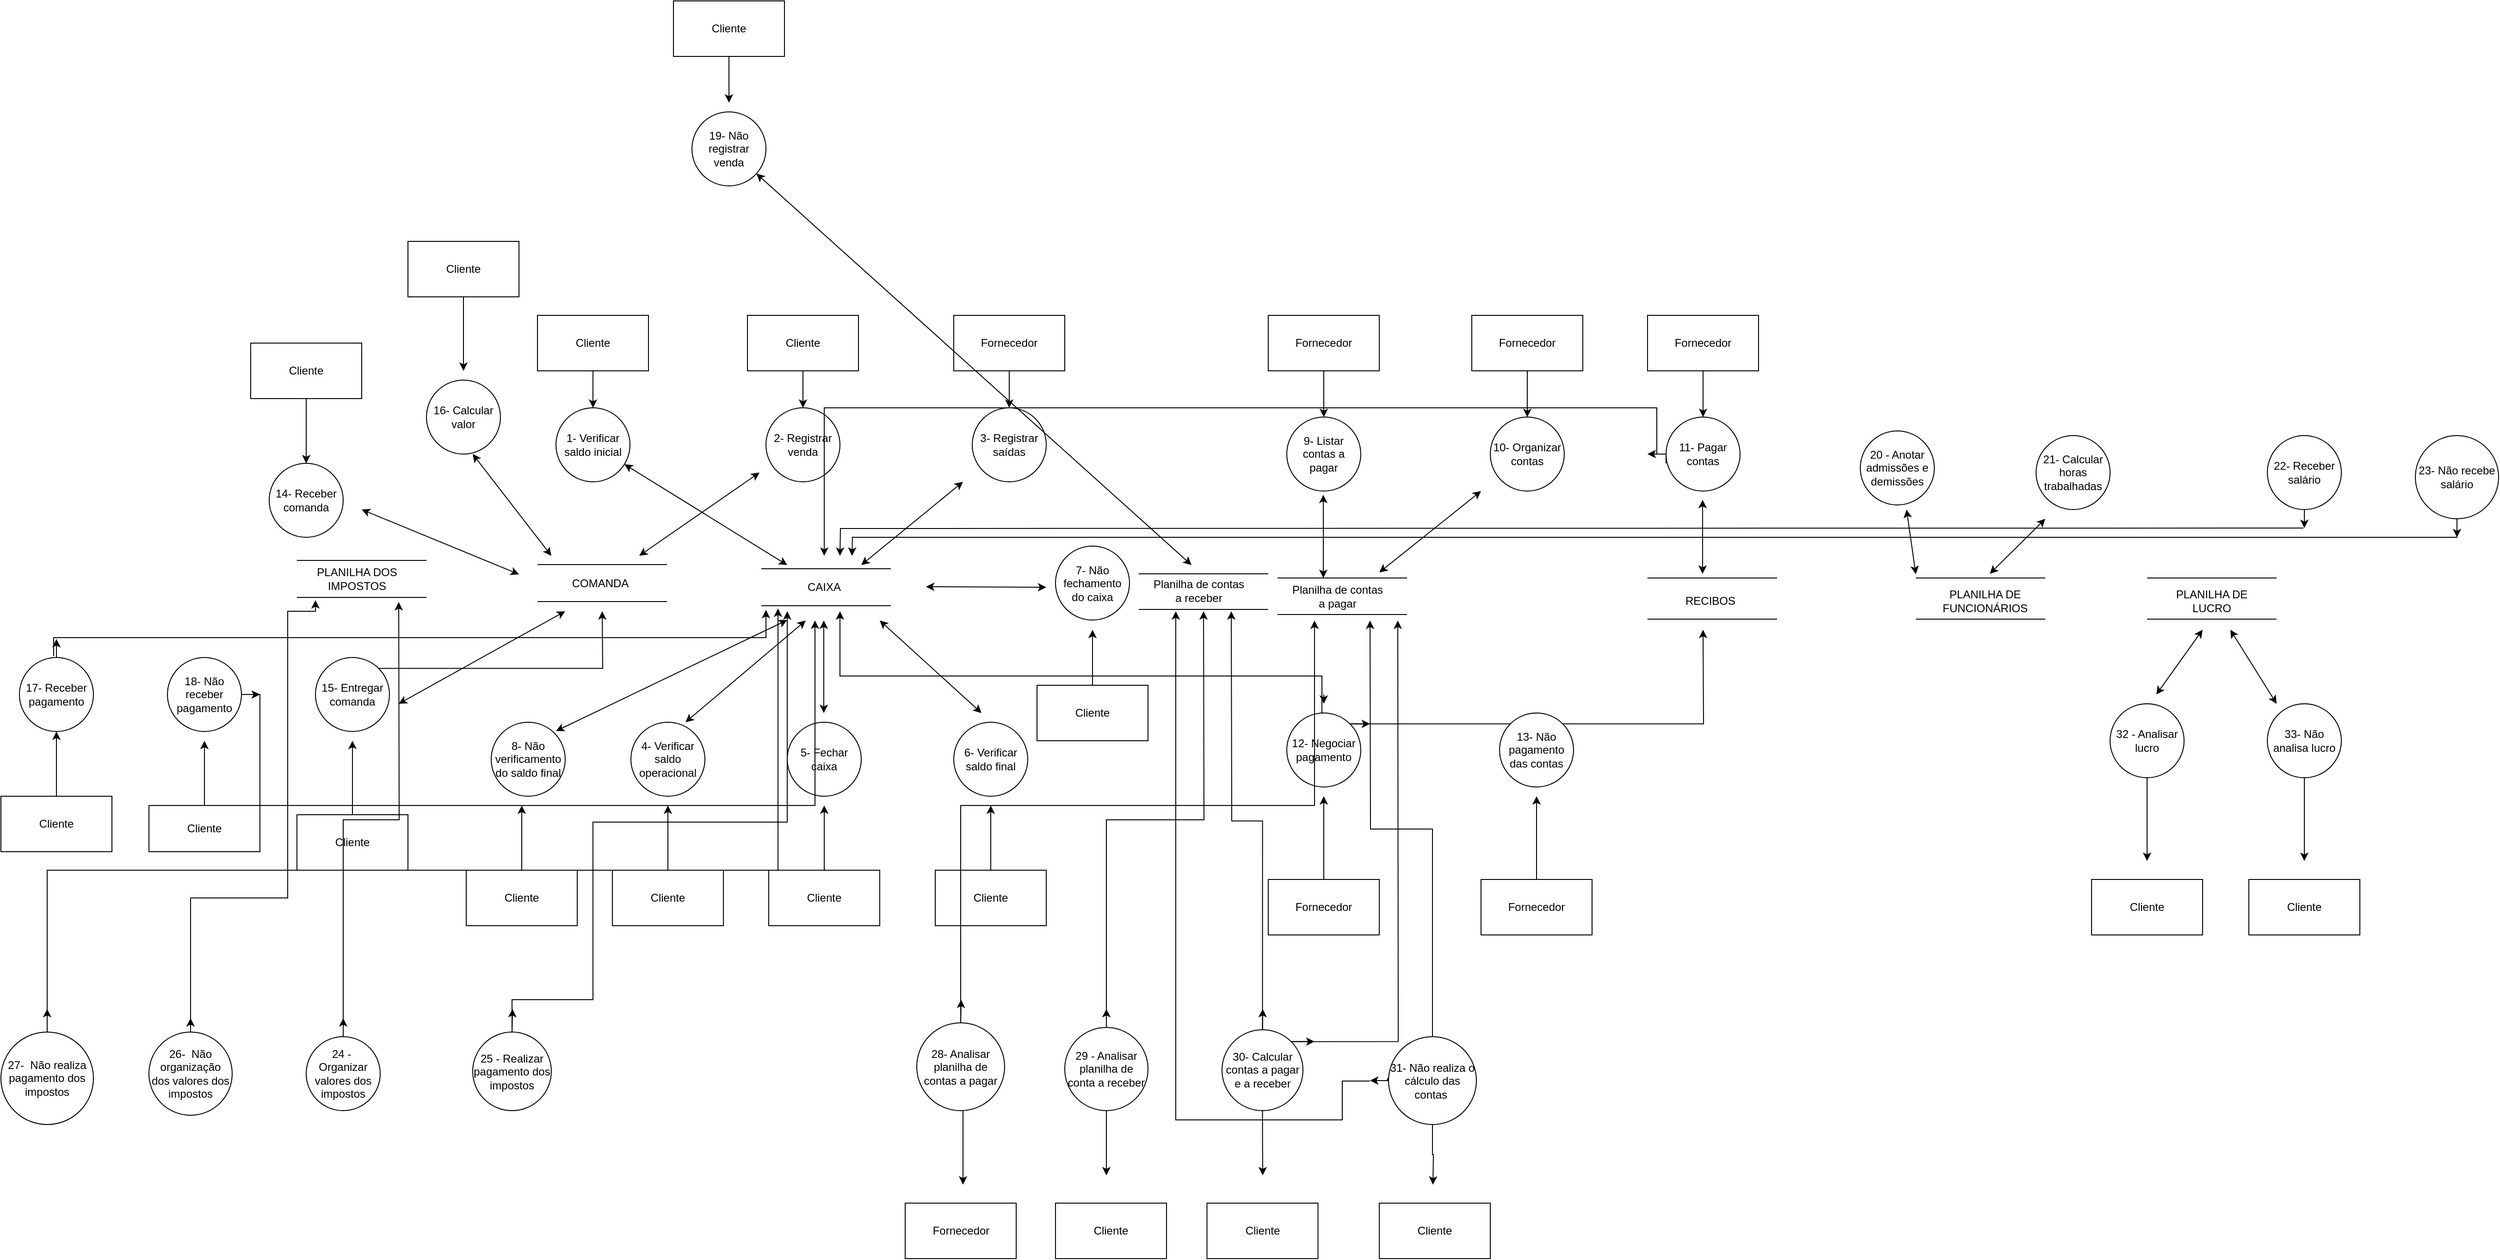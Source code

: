 <mxfile version="12.8.1" type="device"><diagram id="vsCZZDjUXfxGXnzSSwas" name="Page-1"><mxGraphModel dx="2762" dy="1602" grid="1" gridSize="10" guides="1" tooltips="1" connect="1" arrows="1" fold="1" page="1" pageScale="1" pageWidth="827" pageHeight="1169" math="0" shadow="0"><root><mxCell id="0"/><mxCell id="1" parent="0"/><mxCell id="CysnaKkACtQHidT__Jbu-1" value="2- Registrar venda" style="ellipse;whiteSpace=wrap;html=1;aspect=fixed;" parent="1" vertex="1"><mxGeometry x="-493" y="120" width="80" height="80" as="geometry"/></mxCell><mxCell id="CysnaKkACtQHidT__Jbu-2" value="4- Verificar saldo operacional" style="ellipse;whiteSpace=wrap;html=1;aspect=fixed;" parent="1" vertex="1"><mxGeometry x="-639" y="460" width="80" height="80" as="geometry"/></mxCell><mxCell id="CysnaKkACtQHidT__Jbu-3" value="5- Fechar caixa" style="ellipse;whiteSpace=wrap;html=1;aspect=fixed;" parent="1" vertex="1"><mxGeometry x="-470" y="460" width="80" height="80" as="geometry"/></mxCell><mxCell id="CysnaKkACtQHidT__Jbu-4" value="7- Não fechamento do caixa" style="ellipse;whiteSpace=wrap;html=1;aspect=fixed;" parent="1" vertex="1"><mxGeometry x="-180" y="269.5" width="80" height="80" as="geometry"/></mxCell><mxCell id="CysnaKkACtQHidT__Jbu-5" value="6- Verificar saldo final" style="ellipse;whiteSpace=wrap;html=1;aspect=fixed;" parent="1" vertex="1"><mxGeometry x="-290" y="460" width="80" height="80" as="geometry"/></mxCell><mxCell id="CysnaKkACtQHidT__Jbu-6" value="8- Não verificamento do saldo final" style="ellipse;whiteSpace=wrap;html=1;aspect=fixed;" parent="1" vertex="1"><mxGeometry x="-790" y="460" width="80" height="80" as="geometry"/></mxCell><mxCell id="CysnaKkACtQHidT__Jbu-8" value="3- Registrar saídas" style="ellipse;whiteSpace=wrap;html=1;aspect=fixed;" parent="1" vertex="1"><mxGeometry x="-270" y="120" width="80" height="80" as="geometry"/></mxCell><mxCell id="CysnaKkACtQHidT__Jbu-9" value="1- Verificar saldo inicial" style="ellipse;whiteSpace=wrap;html=1;aspect=fixed;" parent="1" vertex="1"><mxGeometry x="-720" y="120" width="80" height="80" as="geometry"/></mxCell><mxCell id="CysnaKkACtQHidT__Jbu-27" style="edgeStyle=orthogonalEdgeStyle;rounded=0;orthogonalLoop=1;jettySize=auto;html=1;exitX=0.5;exitY=0;exitDx=0;exitDy=0;" parent="1" source="CysnaKkACtQHidT__Jbu-11" edge="1"><mxGeometry relative="1" as="geometry"><mxPoint x="-430" y="550" as="targetPoint"/></mxGeometry></mxCell><mxCell id="CysnaKkACtQHidT__Jbu-11" value="Cliente" style="rounded=0;whiteSpace=wrap;html=1;" parent="1" vertex="1"><mxGeometry x="-490" y="620" width="120" height="60" as="geometry"/></mxCell><mxCell id="CysnaKkACtQHidT__Jbu-15" style="edgeStyle=orthogonalEdgeStyle;rounded=0;orthogonalLoop=1;jettySize=auto;html=1;exitX=0.5;exitY=1;exitDx=0;exitDy=0;entryX=0.5;entryY=0;entryDx=0;entryDy=0;" parent="1" source="CysnaKkACtQHidT__Jbu-12" target="CysnaKkACtQHidT__Jbu-9" edge="1"><mxGeometry relative="1" as="geometry"/></mxCell><mxCell id="CysnaKkACtQHidT__Jbu-12" value="Cliente" style="rounded=0;whiteSpace=wrap;html=1;" parent="1" vertex="1"><mxGeometry x="-740" y="20" width="120" height="60" as="geometry"/></mxCell><mxCell id="CysnaKkACtQHidT__Jbu-16" style="edgeStyle=orthogonalEdgeStyle;rounded=0;orthogonalLoop=1;jettySize=auto;html=1;exitX=0.5;exitY=1;exitDx=0;exitDy=0;entryX=0.5;entryY=0;entryDx=0;entryDy=0;" parent="1" source="CysnaKkACtQHidT__Jbu-13" target="CysnaKkACtQHidT__Jbu-1" edge="1"><mxGeometry relative="1" as="geometry"/></mxCell><mxCell id="CysnaKkACtQHidT__Jbu-13" value="Cliente" style="rounded=0;whiteSpace=wrap;html=1;" parent="1" vertex="1"><mxGeometry x="-513" y="20" width="120" height="60" as="geometry"/></mxCell><mxCell id="CysnaKkACtQHidT__Jbu-17" style="edgeStyle=orthogonalEdgeStyle;rounded=0;orthogonalLoop=1;jettySize=auto;html=1;exitX=0.5;exitY=1;exitDx=0;exitDy=0;entryX=0.5;entryY=0;entryDx=0;entryDy=0;" parent="1" source="CysnaKkACtQHidT__Jbu-14" target="CysnaKkACtQHidT__Jbu-8" edge="1"><mxGeometry relative="1" as="geometry"/></mxCell><mxCell id="CysnaKkACtQHidT__Jbu-14" value="Fornecedor" style="rounded=0;whiteSpace=wrap;html=1;" parent="1" vertex="1"><mxGeometry x="-290" y="20" width="120" height="60" as="geometry"/></mxCell><mxCell id="CysnaKkACtQHidT__Jbu-18" value="" style="endArrow=none;html=1;" parent="1" edge="1"><mxGeometry width="50" height="50" relative="1" as="geometry"><mxPoint x="-498" y="294" as="sourcePoint"/><mxPoint x="-358" y="294" as="targetPoint"/></mxGeometry></mxCell><mxCell id="CysnaKkACtQHidT__Jbu-19" value="" style="endArrow=none;html=1;" parent="1" edge="1"><mxGeometry width="50" height="50" relative="1" as="geometry"><mxPoint x="-498" y="334" as="sourcePoint"/><mxPoint x="-358" y="334" as="targetPoint"/></mxGeometry></mxCell><mxCell id="CysnaKkACtQHidT__Jbu-20" value="CAIXA" style="text;html=1;strokeColor=none;fillColor=none;align=center;verticalAlign=middle;whiteSpace=wrap;rounded=0;" parent="1" vertex="1"><mxGeometry x="-455" y="304" width="50" height="20" as="geometry"/></mxCell><mxCell id="CysnaKkACtQHidT__Jbu-21" value="" style="endArrow=none;html=1;" parent="1" edge="1"><mxGeometry width="50" height="50" relative="1" as="geometry"><mxPoint x="-740" y="289.5" as="sourcePoint"/><mxPoint x="-600" y="289.5" as="targetPoint"/></mxGeometry></mxCell><mxCell id="CysnaKkACtQHidT__Jbu-22" value="" style="endArrow=none;html=1;" parent="1" edge="1"><mxGeometry width="50" height="50" relative="1" as="geometry"><mxPoint x="-740" y="329.5" as="sourcePoint"/><mxPoint x="-600" y="329.5" as="targetPoint"/></mxGeometry></mxCell><mxCell id="CysnaKkACtQHidT__Jbu-23" value="COMANDA" style="text;html=1;strokeColor=none;fillColor=none;align=center;verticalAlign=middle;whiteSpace=wrap;rounded=0;" parent="1" vertex="1"><mxGeometry x="-697" y="299.5" width="50" height="20" as="geometry"/></mxCell><mxCell id="CysnaKkACtQHidT__Jbu-26" style="edgeStyle=orthogonalEdgeStyle;rounded=0;orthogonalLoop=1;jettySize=auto;html=1;exitX=0.5;exitY=0;exitDx=0;exitDy=0;" parent="1" source="CysnaKkACtQHidT__Jbu-24" edge="1"><mxGeometry relative="1" as="geometry"><mxPoint x="-599" y="550" as="targetPoint"/></mxGeometry></mxCell><mxCell id="CysnaKkACtQHidT__Jbu-24" value="Cliente" style="rounded=0;whiteSpace=wrap;html=1;" parent="1" vertex="1"><mxGeometry x="-659" y="620" width="120" height="60" as="geometry"/></mxCell><mxCell id="CysnaKkACtQHidT__Jbu-28" style="edgeStyle=orthogonalEdgeStyle;rounded=0;orthogonalLoop=1;jettySize=auto;html=1;exitX=0.5;exitY=0;exitDx=0;exitDy=0;" parent="1" source="CysnaKkACtQHidT__Jbu-25" edge="1"><mxGeometry relative="1" as="geometry"><mxPoint x="-250" y="550" as="targetPoint"/></mxGeometry></mxCell><mxCell id="CysnaKkACtQHidT__Jbu-25" value="Cliente" style="rounded=0;whiteSpace=wrap;html=1;" parent="1" vertex="1"><mxGeometry x="-310" y="620" width="120" height="60" as="geometry"/></mxCell><mxCell id="CysnaKkACtQHidT__Jbu-29" value="" style="endArrow=classic;startArrow=classic;html=1;" parent="1" edge="1"><mxGeometry width="50" height="50" relative="1" as="geometry"><mxPoint x="-580" y="460" as="sourcePoint"/><mxPoint x="-450" y="350" as="targetPoint"/></mxGeometry></mxCell><mxCell id="CysnaKkACtQHidT__Jbu-30" value="" style="endArrow=classic;startArrow=classic;html=1;" parent="1" edge="1"><mxGeometry width="50" height="50" relative="1" as="geometry"><mxPoint x="-370" y="350" as="sourcePoint"/><mxPoint x="-260" y="450" as="targetPoint"/></mxGeometry></mxCell><mxCell id="CysnaKkACtQHidT__Jbu-31" value="" style="endArrow=classic;startArrow=classic;html=1;" parent="1" edge="1"><mxGeometry width="50" height="50" relative="1" as="geometry"><mxPoint x="-430.5" y="450" as="sourcePoint"/><mxPoint x="-430.5" y="350" as="targetPoint"/></mxGeometry></mxCell><mxCell id="CysnaKkACtQHidT__Jbu-32" value="" style="endArrow=classic;startArrow=classic;html=1;" parent="1" edge="1"><mxGeometry width="50" height="50" relative="1" as="geometry"><mxPoint x="-630" y="280" as="sourcePoint"/><mxPoint x="-500" y="190" as="targetPoint"/></mxGeometry></mxCell><mxCell id="CysnaKkACtQHidT__Jbu-33" value="" style="endArrow=classic;startArrow=classic;html=1;" parent="1" edge="1"><mxGeometry width="50" height="50" relative="1" as="geometry"><mxPoint x="-390" y="290" as="sourcePoint"/><mxPoint x="-280" y="200" as="targetPoint"/></mxGeometry></mxCell><mxCell id="CysnaKkACtQHidT__Jbu-34" value="" style="endArrow=classic;startArrow=classic;html=1;" parent="1" target="CysnaKkACtQHidT__Jbu-9" edge="1"><mxGeometry width="50" height="50" relative="1" as="geometry"><mxPoint x="-470" y="290" as="sourcePoint"/><mxPoint x="-630" y="180" as="targetPoint"/></mxGeometry></mxCell><mxCell id="CysnaKkACtQHidT__Jbu-35" style="edgeStyle=orthogonalEdgeStyle;rounded=0;orthogonalLoop=1;jettySize=auto;html=1;exitX=0.5;exitY=0;exitDx=0;exitDy=0;" parent="1" source="CysnaKkACtQHidT__Jbu-36" edge="1"><mxGeometry relative="1" as="geometry"><mxPoint x="-140" y="360" as="targetPoint"/></mxGeometry></mxCell><mxCell id="CysnaKkACtQHidT__Jbu-36" value="Cliente" style="rounded=0;whiteSpace=wrap;html=1;" parent="1" vertex="1"><mxGeometry x="-200" y="420" width="120" height="60" as="geometry"/></mxCell><mxCell id="CysnaKkACtQHidT__Jbu-38" value="" style="endArrow=classic;startArrow=classic;html=1;" parent="1" edge="1"><mxGeometry width="50" height="50" relative="1" as="geometry"><mxPoint x="-190" y="314" as="sourcePoint"/><mxPoint x="-320" y="313.5" as="targetPoint"/></mxGeometry></mxCell><mxCell id="CysnaKkACtQHidT__Jbu-39" style="edgeStyle=orthogonalEdgeStyle;rounded=0;orthogonalLoop=1;jettySize=auto;html=1;exitX=0.5;exitY=0;exitDx=0;exitDy=0;" parent="1" source="CysnaKkACtQHidT__Jbu-40" edge="1"><mxGeometry relative="1" as="geometry"><mxPoint x="-757" y="550" as="targetPoint"/></mxGeometry></mxCell><mxCell id="CysnaKkACtQHidT__Jbu-40" value="Cliente" style="rounded=0;whiteSpace=wrap;html=1;" parent="1" vertex="1"><mxGeometry x="-817" y="620" width="120" height="60" as="geometry"/></mxCell><mxCell id="CysnaKkACtQHidT__Jbu-41" value="" style="endArrow=classic;startArrow=classic;html=1;" parent="1" edge="1"><mxGeometry width="50" height="50" relative="1" as="geometry"><mxPoint x="-720" y="469.5" as="sourcePoint"/><mxPoint x="-470" y="349.5" as="targetPoint"/></mxGeometry></mxCell><mxCell id="CysnaKkACtQHidT__Jbu-42" value="9- Listar contas a pagar" style="ellipse;whiteSpace=wrap;html=1;aspect=fixed;" parent="1" vertex="1"><mxGeometry x="70" y="130" width="80" height="80" as="geometry"/></mxCell><mxCell id="CysnaKkACtQHidT__Jbu-43" value="10- Organizar contas" style="ellipse;whiteSpace=wrap;html=1;aspect=fixed;" parent="1" vertex="1"><mxGeometry x="290" y="130" width="80" height="80" as="geometry"/></mxCell><mxCell id="CysnaKkACtQHidT__Jbu-72" style="edgeStyle=orthogonalEdgeStyle;rounded=0;orthogonalLoop=1;jettySize=auto;html=1;exitX=0;exitY=0.625;exitDx=0;exitDy=0;exitPerimeter=0;" parent="1" source="CysnaKkACtQHidT__Jbu-44" edge="1"><mxGeometry relative="1" as="geometry"><mxPoint x="-430" y="280" as="targetPoint"/><mxPoint x="450" y="170" as="sourcePoint"/><Array as="points"><mxPoint x="480" y="170"/><mxPoint x="470" y="170"/><mxPoint x="470" y="120"/><mxPoint x="-430" y="120"/></Array></mxGeometry></mxCell><mxCell id="CysnaKkACtQHidT__Jbu-73" style="edgeStyle=orthogonalEdgeStyle;rounded=0;orthogonalLoop=1;jettySize=auto;html=1;exitX=0;exitY=0.5;exitDx=0;exitDy=0;" parent="1" source="CysnaKkACtQHidT__Jbu-44" edge="1"><mxGeometry relative="1" as="geometry"><mxPoint x="460" y="170" as="targetPoint"/></mxGeometry></mxCell><mxCell id="CysnaKkACtQHidT__Jbu-44" value="11- Pagar contas" style="ellipse;whiteSpace=wrap;html=1;aspect=fixed;" parent="1" vertex="1"><mxGeometry x="480" y="130" width="80" height="80" as="geometry"/></mxCell><mxCell id="CysnaKkACtQHidT__Jbu-74" style="edgeStyle=orthogonalEdgeStyle;rounded=0;orthogonalLoop=1;jettySize=auto;html=1;" parent="1" edge="1"><mxGeometry relative="1" as="geometry"><mxPoint x="-413" y="340" as="targetPoint"/><mxPoint x="108" y="450" as="sourcePoint"/><Array as="points"><mxPoint x="108" y="410"/><mxPoint x="-413" y="410"/></Array></mxGeometry></mxCell><mxCell id="CysnaKkACtQHidT__Jbu-75" style="edgeStyle=orthogonalEdgeStyle;rounded=0;orthogonalLoop=1;jettySize=auto;html=1;" parent="1" edge="1"><mxGeometry relative="1" as="geometry"><mxPoint x="110" y="440" as="targetPoint"/><mxPoint x="110" y="430" as="sourcePoint"/></mxGeometry></mxCell><mxCell id="CysnaKkACtQHidT__Jbu-77" style="edgeStyle=orthogonalEdgeStyle;rounded=0;orthogonalLoop=1;jettySize=auto;html=1;exitX=1;exitY=0;exitDx=0;exitDy=0;" parent="1" source="CysnaKkACtQHidT__Jbu-45" edge="1"><mxGeometry relative="1" as="geometry"><mxPoint x="520" y="360" as="targetPoint"/></mxGeometry></mxCell><mxCell id="CysnaKkACtQHidT__Jbu-78" style="edgeStyle=orthogonalEdgeStyle;rounded=0;orthogonalLoop=1;jettySize=auto;html=1;exitX=1;exitY=0;exitDx=0;exitDy=0;" parent="1" source="CysnaKkACtQHidT__Jbu-45" edge="1"><mxGeometry relative="1" as="geometry"><mxPoint x="160" y="462" as="targetPoint"/></mxGeometry></mxCell><mxCell id="CysnaKkACtQHidT__Jbu-45" value="12- Negociar pagamento" style="ellipse;whiteSpace=wrap;html=1;aspect=fixed;" parent="1" vertex="1"><mxGeometry x="70" y="450" width="80" height="80" as="geometry"/></mxCell><mxCell id="CysnaKkACtQHidT__Jbu-47" value="13- Não pagamento das contas" style="ellipse;whiteSpace=wrap;html=1;aspect=fixed;" parent="1" vertex="1"><mxGeometry x="300" y="450" width="80" height="80" as="geometry"/></mxCell><mxCell id="CysnaKkACtQHidT__Jbu-55" style="edgeStyle=orthogonalEdgeStyle;rounded=0;orthogonalLoop=1;jettySize=auto;html=1;exitX=0.5;exitY=1;exitDx=0;exitDy=0;entryX=0.5;entryY=0;entryDx=0;entryDy=0;" parent="1" source="CysnaKkACtQHidT__Jbu-50" target="CysnaKkACtQHidT__Jbu-42" edge="1"><mxGeometry relative="1" as="geometry"/></mxCell><mxCell id="CysnaKkACtQHidT__Jbu-50" value="Fornecedor" style="rounded=0;whiteSpace=wrap;html=1;" parent="1" vertex="1"><mxGeometry x="50" y="20" width="120" height="60" as="geometry"/></mxCell><mxCell id="CysnaKkACtQHidT__Jbu-57" style="edgeStyle=orthogonalEdgeStyle;rounded=0;orthogonalLoop=1;jettySize=auto;html=1;exitX=0.5;exitY=1;exitDx=0;exitDy=0;entryX=0.5;entryY=0;entryDx=0;entryDy=0;" parent="1" source="CysnaKkACtQHidT__Jbu-51" target="CysnaKkACtQHidT__Jbu-44" edge="1"><mxGeometry relative="1" as="geometry"/></mxCell><mxCell id="CysnaKkACtQHidT__Jbu-51" value="Fornecedor" style="rounded=0;whiteSpace=wrap;html=1;" parent="1" vertex="1"><mxGeometry x="460" y="20" width="120" height="60" as="geometry"/></mxCell><mxCell id="CysnaKkACtQHidT__Jbu-58" style="edgeStyle=orthogonalEdgeStyle;rounded=0;orthogonalLoop=1;jettySize=auto;html=1;exitX=0.5;exitY=0;exitDx=0;exitDy=0;" parent="1" source="CysnaKkACtQHidT__Jbu-52" edge="1"><mxGeometry relative="1" as="geometry"><mxPoint x="110" y="540" as="targetPoint"/></mxGeometry></mxCell><mxCell id="CysnaKkACtQHidT__Jbu-52" value="Fornecedor" style="rounded=0;whiteSpace=wrap;html=1;" parent="1" vertex="1"><mxGeometry x="50" y="630" width="120" height="60" as="geometry"/></mxCell><mxCell id="CysnaKkACtQHidT__Jbu-59" style="edgeStyle=orthogonalEdgeStyle;rounded=0;orthogonalLoop=1;jettySize=auto;html=1;exitX=0.5;exitY=0;exitDx=0;exitDy=0;" parent="1" source="CysnaKkACtQHidT__Jbu-53" edge="1"><mxGeometry relative="1" as="geometry"><mxPoint x="340" y="540" as="targetPoint"/></mxGeometry></mxCell><mxCell id="CysnaKkACtQHidT__Jbu-53" value="Fornecedor" style="rounded=0;whiteSpace=wrap;html=1;" parent="1" vertex="1"><mxGeometry x="280" y="630" width="120" height="60" as="geometry"/></mxCell><mxCell id="CysnaKkACtQHidT__Jbu-56" style="edgeStyle=orthogonalEdgeStyle;rounded=0;orthogonalLoop=1;jettySize=auto;html=1;exitX=0.5;exitY=1;exitDx=0;exitDy=0;entryX=0.5;entryY=0;entryDx=0;entryDy=0;" parent="1" source="CysnaKkACtQHidT__Jbu-54" target="CysnaKkACtQHidT__Jbu-43" edge="1"><mxGeometry relative="1" as="geometry"/></mxCell><mxCell id="CysnaKkACtQHidT__Jbu-54" value="Fornecedor" style="rounded=0;whiteSpace=wrap;html=1;" parent="1" vertex="1"><mxGeometry x="270" y="20" width="120" height="60" as="geometry"/></mxCell><mxCell id="CysnaKkACtQHidT__Jbu-63" value="" style="endArrow=classic;startArrow=classic;html=1;" parent="1" edge="1"><mxGeometry width="50" height="50" relative="1" as="geometry"><mxPoint x="109.5" y="304" as="sourcePoint"/><mxPoint x="109.5" y="214" as="targetPoint"/></mxGeometry></mxCell><mxCell id="CysnaKkACtQHidT__Jbu-64" value="" style="endArrow=classic;startArrow=classic;html=1;" parent="1" edge="1"><mxGeometry width="50" height="50" relative="1" as="geometry"><mxPoint x="170" y="298" as="sourcePoint"/><mxPoint x="280" y="210" as="targetPoint"/></mxGeometry></mxCell><mxCell id="CysnaKkACtQHidT__Jbu-65" value="" style="endArrow=none;html=1;" parent="1" edge="1"><mxGeometry width="50" height="50" relative="1" as="geometry"><mxPoint x="460" y="304" as="sourcePoint"/><mxPoint x="600" y="304" as="targetPoint"/></mxGeometry></mxCell><mxCell id="CysnaKkACtQHidT__Jbu-66" value="" style="endArrow=none;html=1;" parent="1" edge="1"><mxGeometry width="50" height="50" relative="1" as="geometry"><mxPoint x="460" y="348.5" as="sourcePoint"/><mxPoint x="600" y="348.5" as="targetPoint"/></mxGeometry></mxCell><mxCell id="CysnaKkACtQHidT__Jbu-67" value="RECIBOS" style="text;html=1;strokeColor=none;fillColor=none;align=center;verticalAlign=middle;whiteSpace=wrap;rounded=0;" parent="1" vertex="1"><mxGeometry x="503" y="318.5" width="50" height="20" as="geometry"/></mxCell><mxCell id="CysnaKkACtQHidT__Jbu-68" value="" style="endArrow=none;html=1;" parent="1" edge="1"><mxGeometry width="50" height="50" relative="1" as="geometry"><mxPoint x="60" y="304" as="sourcePoint"/><mxPoint x="200" y="304" as="targetPoint"/></mxGeometry></mxCell><mxCell id="CysnaKkACtQHidT__Jbu-69" value="" style="endArrow=none;html=1;" parent="1" edge="1"><mxGeometry width="50" height="50" relative="1" as="geometry"><mxPoint x="60" y="343.5" as="sourcePoint"/><mxPoint x="200" y="343.5" as="targetPoint"/></mxGeometry></mxCell><mxCell id="CysnaKkACtQHidT__Jbu-70" value="Planilha de contas a pagar" style="text;html=1;strokeColor=none;fillColor=none;align=center;verticalAlign=middle;whiteSpace=wrap;rounded=0;" parent="1" vertex="1"><mxGeometry x="70" y="313.5" width="110" height="20" as="geometry"/></mxCell><mxCell id="CysnaKkACtQHidT__Jbu-71" value="" style="endArrow=classic;startArrow=classic;html=1;" parent="1" edge="1"><mxGeometry width="50" height="50" relative="1" as="geometry"><mxPoint x="519.5" y="299.5" as="sourcePoint"/><mxPoint x="519.5" y="219.5" as="targetPoint"/></mxGeometry></mxCell><mxCell id="CysnaKkACtQHidT__Jbu-79" value="14- Receber comanda" style="ellipse;whiteSpace=wrap;html=1;aspect=fixed;" parent="1" vertex="1"><mxGeometry x="-1030" y="180" width="80" height="80" as="geometry"/></mxCell><mxCell id="CysnaKkACtQHidT__Jbu-81" style="edgeStyle=orthogonalEdgeStyle;rounded=0;orthogonalLoop=1;jettySize=auto;html=1;exitX=0.5;exitY=1;exitDx=0;exitDy=0;" parent="1" source="CysnaKkACtQHidT__Jbu-80" edge="1"><mxGeometry relative="1" as="geometry"><mxPoint x="-990" y="180" as="targetPoint"/></mxGeometry></mxCell><mxCell id="CysnaKkACtQHidT__Jbu-80" value="Cliente" style="rounded=0;whiteSpace=wrap;html=1;" parent="1" vertex="1"><mxGeometry x="-1050" y="50" width="120" height="60" as="geometry"/></mxCell><mxCell id="CysnaKkACtQHidT__Jbu-82" value="16- Calcular valor" style="ellipse;whiteSpace=wrap;html=1;aspect=fixed;" parent="1" vertex="1"><mxGeometry x="-860" y="90" width="80" height="80" as="geometry"/></mxCell><mxCell id="CysnaKkACtQHidT__Jbu-107" style="edgeStyle=orthogonalEdgeStyle;rounded=0;orthogonalLoop=1;jettySize=auto;html=1;" parent="1" edge="1"><mxGeometry relative="1" as="geometry"><mxPoint x="-493" y="338.5" as="targetPoint"/><mxPoint x="-1263" y="388.5" as="sourcePoint"/><Array as="points"><mxPoint x="-1263" y="368.5"/><mxPoint x="-493" y="368.5"/></Array></mxGeometry></mxCell><mxCell id="CysnaKkACtQHidT__Jbu-109" style="edgeStyle=orthogonalEdgeStyle;rounded=0;orthogonalLoop=1;jettySize=auto;html=1;exitX=0.5;exitY=0;exitDx=0;exitDy=0;" parent="1" source="CysnaKkACtQHidT__Jbu-83" edge="1"><mxGeometry relative="1" as="geometry"><mxPoint x="-1260" y="370" as="targetPoint"/></mxGeometry></mxCell><mxCell id="CysnaKkACtQHidT__Jbu-83" value="17- Receber pagamento" style="ellipse;whiteSpace=wrap;html=1;aspect=fixed;" parent="1" vertex="1"><mxGeometry x="-1300" y="390" width="80" height="80" as="geometry"/></mxCell><mxCell id="CysnaKkACtQHidT__Jbu-105" style="edgeStyle=orthogonalEdgeStyle;rounded=0;orthogonalLoop=1;jettySize=auto;html=1;exitX=1;exitY=0;exitDx=0;exitDy=0;" parent="1" source="CysnaKkACtQHidT__Jbu-84" edge="1"><mxGeometry relative="1" as="geometry"><mxPoint x="-670" y="340" as="targetPoint"/></mxGeometry></mxCell><mxCell id="CysnaKkACtQHidT__Jbu-84" value="15- Entregar comanda" style="ellipse;whiteSpace=wrap;html=1;aspect=fixed;" parent="1" vertex="1"><mxGeometry x="-980" y="390" width="80" height="80" as="geometry"/></mxCell><mxCell id="CysnaKkACtQHidT__Jbu-106" style="edgeStyle=orthogonalEdgeStyle;rounded=0;orthogonalLoop=1;jettySize=auto;html=1;exitX=1;exitY=0.5;exitDx=0;exitDy=0;" parent="1" source="CysnaKkACtQHidT__Jbu-87" edge="1"><mxGeometry relative="1" as="geometry"><mxPoint x="-440" y="350" as="targetPoint"/><Array as="points"><mxPoint x="-1040" y="430"/><mxPoint x="-1040" y="550"/><mxPoint x="-440" y="550"/></Array></mxGeometry></mxCell><mxCell id="9Xt4PWP1nsYE0Gz9chHA-100" style="edgeStyle=orthogonalEdgeStyle;rounded=0;orthogonalLoop=1;jettySize=auto;html=1;exitX=1;exitY=0.5;exitDx=0;exitDy=0;" parent="1" source="CysnaKkACtQHidT__Jbu-87" edge="1"><mxGeometry relative="1" as="geometry"><mxPoint x="-1040" y="430" as="targetPoint"/></mxGeometry></mxCell><mxCell id="CysnaKkACtQHidT__Jbu-87" value="18- Não receber pagamento" style="ellipse;whiteSpace=wrap;html=1;aspect=fixed;" parent="1" vertex="1"><mxGeometry x="-1140" y="390" width="80" height="80" as="geometry"/></mxCell><mxCell id="CysnaKkACtQHidT__Jbu-88" value="19- Não registrar venda" style="ellipse;whiteSpace=wrap;html=1;aspect=fixed;" parent="1" vertex="1"><mxGeometry x="-573" y="-200" width="80" height="80" as="geometry"/></mxCell><mxCell id="CysnaKkACtQHidT__Jbu-89" value="" style="endArrow=classic;startArrow=classic;html=1;" parent="1" edge="1"><mxGeometry width="50" height="50" relative="1" as="geometry"><mxPoint x="-930" y="230" as="sourcePoint"/><mxPoint x="-760" y="300" as="targetPoint"/></mxGeometry></mxCell><mxCell id="CysnaKkACtQHidT__Jbu-90" value="" style="endArrow=classic;startArrow=classic;html=1;" parent="1" edge="1"><mxGeometry width="50" height="50" relative="1" as="geometry"><mxPoint x="-725" y="280" as="sourcePoint"/><mxPoint x="-810" y="170" as="targetPoint"/><Array as="points"/></mxGeometry></mxCell><mxCell id="CysnaKkACtQHidT__Jbu-93" style="edgeStyle=orthogonalEdgeStyle;rounded=0;orthogonalLoop=1;jettySize=auto;html=1;exitX=0.5;exitY=1;exitDx=0;exitDy=0;" parent="1" source="CysnaKkACtQHidT__Jbu-92" edge="1"><mxGeometry relative="1" as="geometry"><mxPoint x="-820" y="80" as="targetPoint"/></mxGeometry></mxCell><mxCell id="CysnaKkACtQHidT__Jbu-92" value="Cliente" style="rounded=0;whiteSpace=wrap;html=1;" parent="1" vertex="1"><mxGeometry x="-880" y="-60" width="120" height="60" as="geometry"/></mxCell><mxCell id="CysnaKkACtQHidT__Jbu-95" style="edgeStyle=orthogonalEdgeStyle;rounded=0;orthogonalLoop=1;jettySize=auto;html=1;exitX=0.5;exitY=1;exitDx=0;exitDy=0;" parent="1" source="CysnaKkACtQHidT__Jbu-94" edge="1"><mxGeometry relative="1" as="geometry"><mxPoint x="-533" y="-210" as="targetPoint"/></mxGeometry></mxCell><mxCell id="CysnaKkACtQHidT__Jbu-94" value="Cliente" style="rounded=0;whiteSpace=wrap;html=1;" parent="1" vertex="1"><mxGeometry x="-593" y="-320" width="120" height="60" as="geometry"/></mxCell><mxCell id="CysnaKkACtQHidT__Jbu-96" value="" style="endArrow=classic;startArrow=classic;html=1;" parent="1" target="CysnaKkACtQHidT__Jbu-88" edge="1"><mxGeometry width="50" height="50" relative="1" as="geometry"><mxPoint x="-33" y="290" as="sourcePoint"/><mxPoint x="-573" y="-125" as="targetPoint"/></mxGeometry></mxCell><mxCell id="CysnaKkACtQHidT__Jbu-98" style="edgeStyle=orthogonalEdgeStyle;rounded=0;orthogonalLoop=1;jettySize=auto;html=1;exitX=0.5;exitY=0;exitDx=0;exitDy=0;" parent="1" source="CysnaKkACtQHidT__Jbu-97" edge="1"><mxGeometry relative="1" as="geometry"><mxPoint x="-940" y="480" as="targetPoint"/></mxGeometry></mxCell><mxCell id="CysnaKkACtQHidT__Jbu-97" value="Cliente" style="rounded=0;whiteSpace=wrap;html=1;" parent="1" vertex="1"><mxGeometry x="-1000" y="560" width="120" height="60" as="geometry"/></mxCell><mxCell id="CysnaKkACtQHidT__Jbu-99" value="" style="endArrow=classic;startArrow=classic;html=1;" parent="1" edge="1"><mxGeometry width="50" height="50" relative="1" as="geometry"><mxPoint x="-890" y="440" as="sourcePoint"/><mxPoint x="-710" y="340" as="targetPoint"/></mxGeometry></mxCell><mxCell id="CysnaKkACtQHidT__Jbu-101" style="edgeStyle=orthogonalEdgeStyle;rounded=0;orthogonalLoop=1;jettySize=auto;html=1;exitX=0.5;exitY=0;exitDx=0;exitDy=0;" parent="1" source="CysnaKkACtQHidT__Jbu-100" edge="1"><mxGeometry relative="1" as="geometry"><mxPoint x="-1100" y="480" as="targetPoint"/></mxGeometry></mxCell><mxCell id="CysnaKkACtQHidT__Jbu-100" value="Cliente" style="rounded=0;whiteSpace=wrap;html=1;" parent="1" vertex="1"><mxGeometry x="-1160" y="550" width="120" height="50" as="geometry"/></mxCell><mxCell id="CysnaKkACtQHidT__Jbu-103" value="" style="edgeStyle=orthogonalEdgeStyle;rounded=0;orthogonalLoop=1;jettySize=auto;html=1;" parent="1" source="CysnaKkACtQHidT__Jbu-102" target="CysnaKkACtQHidT__Jbu-83" edge="1"><mxGeometry relative="1" as="geometry"/></mxCell><mxCell id="CysnaKkACtQHidT__Jbu-102" value="Cliente" style="rounded=0;whiteSpace=wrap;html=1;" parent="1" vertex="1"><mxGeometry x="-1320" y="540" width="120" height="60" as="geometry"/></mxCell><mxCell id="9Xt4PWP1nsYE0Gz9chHA-1" value="20 - Anotar admissões e demissões" style="ellipse;whiteSpace=wrap;html=1;aspect=fixed;" parent="1" vertex="1"><mxGeometry x="690" y="145" width="80" height="80" as="geometry"/></mxCell><mxCell id="9Xt4PWP1nsYE0Gz9chHA-2" value="21- Calcular horas trabalhadas" style="ellipse;whiteSpace=wrap;html=1;aspect=fixed;" parent="1" vertex="1"><mxGeometry x="880" y="150" width="80" height="80" as="geometry"/></mxCell><mxCell id="9Xt4PWP1nsYE0Gz9chHA-21" style="edgeStyle=orthogonalEdgeStyle;rounded=0;orthogonalLoop=1;jettySize=auto;html=1;exitX=0.5;exitY=1;exitDx=0;exitDy=0;" parent="1" source="9Xt4PWP1nsYE0Gz9chHA-3" edge="1"><mxGeometry relative="1" as="geometry"><mxPoint x="-400" y="280" as="targetPoint"/></mxGeometry></mxCell><mxCell id="9Xt4PWP1nsYE0Gz9chHA-99" style="edgeStyle=orthogonalEdgeStyle;rounded=0;orthogonalLoop=1;jettySize=auto;html=1;exitX=0.5;exitY=1;exitDx=0;exitDy=0;" parent="1" source="9Xt4PWP1nsYE0Gz9chHA-3" edge="1"><mxGeometry relative="1" as="geometry"><mxPoint x="1335" y="260" as="targetPoint"/></mxGeometry></mxCell><mxCell id="9Xt4PWP1nsYE0Gz9chHA-3" value="23- Não recebe salário" style="ellipse;whiteSpace=wrap;html=1;aspect=fixed;" parent="1" vertex="1"><mxGeometry x="1290" y="150" width="90" height="90" as="geometry"/></mxCell><mxCell id="9Xt4PWP1nsYE0Gz9chHA-17" style="edgeStyle=orthogonalEdgeStyle;rounded=0;orthogonalLoop=1;jettySize=auto;html=1;" parent="1" edge="1"><mxGeometry relative="1" as="geometry"><mxPoint x="-413" y="280" as="targetPoint"/><mxPoint x="1169" y="250" as="sourcePoint"/></mxGeometry></mxCell><mxCell id="9Xt4PWP1nsYE0Gz9chHA-18" style="edgeStyle=orthogonalEdgeStyle;rounded=0;orthogonalLoop=1;jettySize=auto;html=1;exitX=0.5;exitY=1;exitDx=0;exitDy=0;" parent="1" source="9Xt4PWP1nsYE0Gz9chHA-4" edge="1"><mxGeometry relative="1" as="geometry"><mxPoint x="1170" y="250" as="targetPoint"/></mxGeometry></mxCell><mxCell id="9Xt4PWP1nsYE0Gz9chHA-4" value="22- Receber salário" style="ellipse;whiteSpace=wrap;html=1;aspect=fixed;" parent="1" vertex="1"><mxGeometry x="1130" y="150" width="80" height="80" as="geometry"/></mxCell><mxCell id="9Xt4PWP1nsYE0Gz9chHA-12" value="" style="endArrow=none;html=1;" parent="1" edge="1"><mxGeometry width="50" height="50" relative="1" as="geometry"><mxPoint x="750" y="304" as="sourcePoint"/><mxPoint x="890" y="304" as="targetPoint"/></mxGeometry></mxCell><mxCell id="9Xt4PWP1nsYE0Gz9chHA-13" value="" style="endArrow=none;html=1;" parent="1" edge="1"><mxGeometry width="50" height="50" relative="1" as="geometry"><mxPoint x="750" y="348.5" as="sourcePoint"/><mxPoint x="890" y="348.5" as="targetPoint"/></mxGeometry></mxCell><mxCell id="9Xt4PWP1nsYE0Gz9chHA-14" value="PLANILHA DE FUNCIONÁRIOS" style="text;html=1;strokeColor=none;fillColor=none;align=center;verticalAlign=middle;whiteSpace=wrap;rounded=0;" parent="1" vertex="1"><mxGeometry x="780" y="318.5" width="90" height="20" as="geometry"/></mxCell><mxCell id="9Xt4PWP1nsYE0Gz9chHA-15" value="" style="endArrow=classic;startArrow=classic;html=1;" parent="1" edge="1"><mxGeometry width="50" height="50" relative="1" as="geometry"><mxPoint x="750" y="300" as="sourcePoint"/><mxPoint x="740" y="230" as="targetPoint"/></mxGeometry></mxCell><mxCell id="9Xt4PWP1nsYE0Gz9chHA-16" value="" style="endArrow=classic;startArrow=classic;html=1;" parent="1" edge="1"><mxGeometry width="50" height="50" relative="1" as="geometry"><mxPoint x="830" y="299.5" as="sourcePoint"/><mxPoint x="890" y="240" as="targetPoint"/></mxGeometry></mxCell><mxCell id="9Xt4PWP1nsYE0Gz9chHA-42" style="edgeStyle=orthogonalEdgeStyle;rounded=0;orthogonalLoop=1;jettySize=auto;html=1;exitX=0.5;exitY=0;exitDx=0;exitDy=0;" parent="1" source="9Xt4PWP1nsYE0Gz9chHA-22" edge="1"><mxGeometry relative="1" as="geometry"><mxPoint x="-470" y="340" as="targetPoint"/><Array as="points"><mxPoint x="-767" y="760"/><mxPoint x="-680" y="760"/><mxPoint x="-680" y="568"/><mxPoint x="-470" y="568"/></Array></mxGeometry></mxCell><mxCell id="9Xt4PWP1nsYE0Gz9chHA-43" style="edgeStyle=orthogonalEdgeStyle;rounded=0;orthogonalLoop=1;jettySize=auto;html=1;exitX=0.5;exitY=0;exitDx=0;exitDy=0;" parent="1" source="9Xt4PWP1nsYE0Gz9chHA-22" edge="1"><mxGeometry relative="1" as="geometry"><mxPoint x="-767" y="770" as="targetPoint"/></mxGeometry></mxCell><mxCell id="9Xt4PWP1nsYE0Gz9chHA-22" value="25 - Realizar pagamento dos impostos" style="ellipse;whiteSpace=wrap;html=1;aspect=fixed;" parent="1" vertex="1"><mxGeometry x="-810" y="795" width="85" height="85" as="geometry"/></mxCell><mxCell id="9Xt4PWP1nsYE0Gz9chHA-44" style="edgeStyle=orthogonalEdgeStyle;rounded=0;orthogonalLoop=1;jettySize=auto;html=1;exitX=0.5;exitY=0;exitDx=0;exitDy=0;" parent="1" source="9Xt4PWP1nsYE0Gz9chHA-23" edge="1"><mxGeometry relative="1" as="geometry"><mxPoint x="-480" y="337" as="targetPoint"/><Array as="points"><mxPoint x="-1270" y="620"/><mxPoint x="-480" y="620"/></Array></mxGeometry></mxCell><mxCell id="9Xt4PWP1nsYE0Gz9chHA-45" style="edgeStyle=orthogonalEdgeStyle;rounded=0;orthogonalLoop=1;jettySize=auto;html=1;exitX=0.5;exitY=0;exitDx=0;exitDy=0;" parent="1" source="9Xt4PWP1nsYE0Gz9chHA-23" edge="1"><mxGeometry relative="1" as="geometry"><mxPoint x="-1270" y="770" as="targetPoint"/></mxGeometry></mxCell><mxCell id="9Xt4PWP1nsYE0Gz9chHA-23" value="27-&amp;nbsp; Não realiza pagamento dos impostos" style="ellipse;whiteSpace=wrap;html=1;aspect=fixed;" parent="1" vertex="1"><mxGeometry x="-1320" y="795" width="100" height="100" as="geometry"/></mxCell><mxCell id="9Xt4PWP1nsYE0Gz9chHA-48" style="edgeStyle=orthogonalEdgeStyle;rounded=0;orthogonalLoop=1;jettySize=auto;html=1;exitX=0.5;exitY=0;exitDx=0;exitDy=0;" parent="1" source="9Xt4PWP1nsYE0Gz9chHA-24" edge="1"><mxGeometry relative="1" as="geometry"><mxPoint x="-890" y="330" as="targetPoint"/></mxGeometry></mxCell><mxCell id="9Xt4PWP1nsYE0Gz9chHA-49" style="edgeStyle=orthogonalEdgeStyle;rounded=0;orthogonalLoop=1;jettySize=auto;html=1;exitX=0.5;exitY=0;exitDx=0;exitDy=0;" parent="1" source="9Xt4PWP1nsYE0Gz9chHA-24" edge="1"><mxGeometry relative="1" as="geometry"><mxPoint x="-950" y="780" as="targetPoint"/></mxGeometry></mxCell><mxCell id="9Xt4PWP1nsYE0Gz9chHA-24" value="24 -&amp;nbsp; Organizar valores dos impostos" style="ellipse;whiteSpace=wrap;html=1;aspect=fixed;" parent="1" vertex="1"><mxGeometry x="-990" y="800" width="80" height="80" as="geometry"/></mxCell><mxCell id="9Xt4PWP1nsYE0Gz9chHA-46" style="edgeStyle=orthogonalEdgeStyle;rounded=0;orthogonalLoop=1;jettySize=auto;html=1;exitX=0.5;exitY=0;exitDx=0;exitDy=0;" parent="1" source="9Xt4PWP1nsYE0Gz9chHA-25" edge="1"><mxGeometry relative="1" as="geometry"><mxPoint x="-980" y="328" as="targetPoint"/><Array as="points"><mxPoint x="-1115" y="650"/><mxPoint x="-1010" y="650"/><mxPoint x="-1010" y="340"/><mxPoint x="-980" y="340"/></Array></mxGeometry></mxCell><mxCell id="9Xt4PWP1nsYE0Gz9chHA-47" style="edgeStyle=orthogonalEdgeStyle;rounded=0;orthogonalLoop=1;jettySize=auto;html=1;exitX=0.5;exitY=0;exitDx=0;exitDy=0;" parent="1" source="9Xt4PWP1nsYE0Gz9chHA-25" edge="1"><mxGeometry relative="1" as="geometry"><mxPoint x="-1115" y="780" as="targetPoint"/></mxGeometry></mxCell><mxCell id="9Xt4PWP1nsYE0Gz9chHA-25" value="26-&amp;nbsp; Não organização dos valores dos impostos" style="ellipse;whiteSpace=wrap;html=1;aspect=fixed;" parent="1" vertex="1"><mxGeometry x="-1160" y="795" width="90" height="90" as="geometry"/></mxCell><mxCell id="9Xt4PWP1nsYE0Gz9chHA-27" value="" style="endArrow=none;html=1;" parent="1" edge="1"><mxGeometry width="50" height="50" relative="1" as="geometry"><mxPoint x="-1000" y="285" as="sourcePoint"/><mxPoint x="-860" y="285" as="targetPoint"/></mxGeometry></mxCell><mxCell id="9Xt4PWP1nsYE0Gz9chHA-28" value="" style="endArrow=none;html=1;" parent="1" edge="1"><mxGeometry width="50" height="50" relative="1" as="geometry"><mxPoint x="-1000" y="325" as="sourcePoint"/><mxPoint x="-860" y="325" as="targetPoint"/></mxGeometry></mxCell><mxCell id="9Xt4PWP1nsYE0Gz9chHA-29" value="PLANILHA DOS IMPOSTOS" style="text;html=1;strokeColor=none;fillColor=none;align=center;verticalAlign=middle;whiteSpace=wrap;rounded=0;" parent="1" vertex="1"><mxGeometry x="-1000" y="295" width="130" height="20" as="geometry"/></mxCell><mxCell id="9Xt4PWP1nsYE0Gz9chHA-50" value="" style="endArrow=none;html=1;" parent="1" edge="1"><mxGeometry width="50" height="50" relative="1" as="geometry"><mxPoint x="-90" y="338" as="sourcePoint"/><mxPoint x="50" y="338" as="targetPoint"/></mxGeometry></mxCell><mxCell id="9Xt4PWP1nsYE0Gz9chHA-51" value="Planilha de contas a receber" style="text;html=1;strokeColor=none;fillColor=none;align=center;verticalAlign=middle;whiteSpace=wrap;rounded=0;" parent="1" vertex="1"><mxGeometry x="-80" y="308" width="110" height="20" as="geometry"/></mxCell><mxCell id="9Xt4PWP1nsYE0Gz9chHA-52" value="" style="endArrow=none;html=1;" parent="1" edge="1"><mxGeometry width="50" height="50" relative="1" as="geometry"><mxPoint x="-90" y="299.5" as="sourcePoint"/><mxPoint x="50" y="299.5" as="targetPoint"/></mxGeometry></mxCell><mxCell id="9Xt4PWP1nsYE0Gz9chHA-65" style="edgeStyle=orthogonalEdgeStyle;rounded=0;orthogonalLoop=1;jettySize=auto;html=1;exitX=0.5;exitY=1;exitDx=0;exitDy=0;" parent="1" source="9Xt4PWP1nsYE0Gz9chHA-53" edge="1"><mxGeometry relative="1" as="geometry"><mxPoint x="-125" y="950" as="targetPoint"/></mxGeometry></mxCell><mxCell id="9Xt4PWP1nsYE0Gz9chHA-73" style="edgeStyle=orthogonalEdgeStyle;rounded=0;orthogonalLoop=1;jettySize=auto;html=1;exitX=0.5;exitY=0;exitDx=0;exitDy=0;" parent="1" source="9Xt4PWP1nsYE0Gz9chHA-53" edge="1"><mxGeometry relative="1" as="geometry"><mxPoint x="-20" y="340" as="targetPoint"/></mxGeometry></mxCell><mxCell id="9Xt4PWP1nsYE0Gz9chHA-76" style="edgeStyle=orthogonalEdgeStyle;rounded=0;orthogonalLoop=1;jettySize=auto;html=1;exitX=0.5;exitY=0;exitDx=0;exitDy=0;" parent="1" source="9Xt4PWP1nsYE0Gz9chHA-53" edge="1"><mxGeometry relative="1" as="geometry"><mxPoint x="-125" y="770" as="targetPoint"/></mxGeometry></mxCell><mxCell id="9Xt4PWP1nsYE0Gz9chHA-53" value="29 - Analisar planilha de conta a receber" style="ellipse;whiteSpace=wrap;html=1;aspect=fixed;" parent="1" vertex="1"><mxGeometry x="-170" y="790" width="90" height="90" as="geometry"/></mxCell><mxCell id="9Xt4PWP1nsYE0Gz9chHA-66" style="edgeStyle=orthogonalEdgeStyle;rounded=0;orthogonalLoop=1;jettySize=auto;html=1;exitX=0.5;exitY=1;exitDx=0;exitDy=0;" parent="1" source="9Xt4PWP1nsYE0Gz9chHA-54" edge="1"><mxGeometry relative="1" as="geometry"><mxPoint x="44" y="950" as="targetPoint"/></mxGeometry></mxCell><mxCell id="9Xt4PWP1nsYE0Gz9chHA-79" style="edgeStyle=orthogonalEdgeStyle;rounded=0;orthogonalLoop=1;jettySize=auto;html=1;exitX=0.5;exitY=0;exitDx=0;exitDy=0;" parent="1" source="9Xt4PWP1nsYE0Gz9chHA-54" edge="1"><mxGeometry relative="1" as="geometry"><mxPoint x="10" y="340" as="targetPoint"/></mxGeometry></mxCell><mxCell id="9Xt4PWP1nsYE0Gz9chHA-80" style="edgeStyle=orthogonalEdgeStyle;rounded=0;orthogonalLoop=1;jettySize=auto;html=1;exitX=1;exitY=0;exitDx=0;exitDy=0;" parent="1" source="9Xt4PWP1nsYE0Gz9chHA-54" edge="1"><mxGeometry relative="1" as="geometry"><mxPoint x="190" y="350" as="targetPoint"/></mxGeometry></mxCell><mxCell id="9Xt4PWP1nsYE0Gz9chHA-83" style="edgeStyle=orthogonalEdgeStyle;rounded=0;orthogonalLoop=1;jettySize=auto;html=1;exitX=0.5;exitY=0;exitDx=0;exitDy=0;" parent="1" source="9Xt4PWP1nsYE0Gz9chHA-54" edge="1"><mxGeometry relative="1" as="geometry"><mxPoint x="44" y="770" as="targetPoint"/></mxGeometry></mxCell><mxCell id="9Xt4PWP1nsYE0Gz9chHA-85" style="edgeStyle=orthogonalEdgeStyle;rounded=0;orthogonalLoop=1;jettySize=auto;html=1;exitX=1;exitY=0;exitDx=0;exitDy=0;" parent="1" source="9Xt4PWP1nsYE0Gz9chHA-54" edge="1"><mxGeometry relative="1" as="geometry"><mxPoint x="100" y="805" as="targetPoint"/></mxGeometry></mxCell><mxCell id="9Xt4PWP1nsYE0Gz9chHA-54" value="30- Calcular contas a pagar e a receber" style="ellipse;whiteSpace=wrap;html=1;aspect=fixed;" parent="1" vertex="1"><mxGeometry y="792.5" width="87.5" height="87.5" as="geometry"/></mxCell><mxCell id="9Xt4PWP1nsYE0Gz9chHA-64" style="edgeStyle=orthogonalEdgeStyle;rounded=0;orthogonalLoop=1;jettySize=auto;html=1;" parent="1" source="9Xt4PWP1nsYE0Gz9chHA-55" edge="1"><mxGeometry relative="1" as="geometry"><mxPoint x="-280" y="960" as="targetPoint"/><Array as="points"><mxPoint x="-280" y="930"/><mxPoint x="-280" y="930"/></Array></mxGeometry></mxCell><mxCell id="9Xt4PWP1nsYE0Gz9chHA-77" style="edgeStyle=orthogonalEdgeStyle;rounded=0;orthogonalLoop=1;jettySize=auto;html=1;exitX=0.5;exitY=0;exitDx=0;exitDy=0;" parent="1" source="9Xt4PWP1nsYE0Gz9chHA-55" edge="1"><mxGeometry relative="1" as="geometry"><mxPoint x="100" y="350" as="targetPoint"/><Array as="points"><mxPoint x="-282" y="550"/><mxPoint x="100" y="550"/></Array></mxGeometry></mxCell><mxCell id="9Xt4PWP1nsYE0Gz9chHA-78" style="edgeStyle=orthogonalEdgeStyle;rounded=0;orthogonalLoop=1;jettySize=auto;html=1;exitX=0.5;exitY=0;exitDx=0;exitDy=0;" parent="1" source="9Xt4PWP1nsYE0Gz9chHA-55" edge="1"><mxGeometry relative="1" as="geometry"><mxPoint x="-282" y="760" as="targetPoint"/></mxGeometry></mxCell><mxCell id="9Xt4PWP1nsYE0Gz9chHA-55" value="28- Analisar planilha de contas a pagar" style="ellipse;whiteSpace=wrap;html=1;aspect=fixed;" parent="1" vertex="1"><mxGeometry x="-330" y="785" width="95" height="95" as="geometry"/></mxCell><mxCell id="9Xt4PWP1nsYE0Gz9chHA-68" style="edgeStyle=orthogonalEdgeStyle;rounded=0;orthogonalLoop=1;jettySize=auto;html=1;exitX=0.5;exitY=1;exitDx=0;exitDy=0;" parent="1" source="9Xt4PWP1nsYE0Gz9chHA-56" edge="1"><mxGeometry relative="1" as="geometry"><mxPoint x="228" y="960" as="targetPoint"/></mxGeometry></mxCell><mxCell id="9Xt4PWP1nsYE0Gz9chHA-81" style="edgeStyle=orthogonalEdgeStyle;rounded=0;orthogonalLoop=1;jettySize=auto;html=1;exitX=0.5;exitY=0;exitDx=0;exitDy=0;" parent="1" source="9Xt4PWP1nsYE0Gz9chHA-56" edge="1"><mxGeometry relative="1" as="geometry"><mxPoint x="160" y="350" as="targetPoint"/></mxGeometry></mxCell><mxCell id="9Xt4PWP1nsYE0Gz9chHA-82" style="edgeStyle=orthogonalEdgeStyle;rounded=0;orthogonalLoop=1;jettySize=auto;html=1;" parent="1" edge="1"><mxGeometry relative="1" as="geometry"><mxPoint x="-50" y="340" as="targetPoint"/><mxPoint x="160" y="848" as="sourcePoint"/><Array as="points"><mxPoint x="130" y="848"/><mxPoint x="130" y="890"/><mxPoint x="-50" y="890"/></Array></mxGeometry></mxCell><mxCell id="9Xt4PWP1nsYE0Gz9chHA-84" style="edgeStyle=orthogonalEdgeStyle;rounded=0;orthogonalLoop=1;jettySize=auto;html=1;exitX=0;exitY=0.5;exitDx=0;exitDy=0;entryX=0.021;entryY=0.411;entryDx=0;entryDy=0;entryPerimeter=0;" parent="1" source="9Xt4PWP1nsYE0Gz9chHA-56" edge="1" target="9Xt4PWP1nsYE0Gz9chHA-56"><mxGeometry relative="1" as="geometry"><mxPoint x="160" y="848" as="targetPoint"/></mxGeometry></mxCell><mxCell id="T5_AFv4AI9KzGXOfo0L_-1" style="edgeStyle=orthogonalEdgeStyle;rounded=0;orthogonalLoop=1;jettySize=auto;html=1;exitX=0;exitY=0.5;exitDx=0;exitDy=0;" edge="1" parent="1" source="9Xt4PWP1nsYE0Gz9chHA-56"><mxGeometry relative="1" as="geometry"><mxPoint x="160" y="848" as="targetPoint"/></mxGeometry></mxCell><mxCell id="9Xt4PWP1nsYE0Gz9chHA-56" value="31- Não realiza o cálculo das contas&amp;nbsp;" style="ellipse;whiteSpace=wrap;html=1;aspect=fixed;" parent="1" vertex="1"><mxGeometry x="180" y="800" width="95" height="95" as="geometry"/></mxCell><mxCell id="9Xt4PWP1nsYE0Gz9chHA-69" value="Fornecedor" style="rounded=0;whiteSpace=wrap;html=1;" parent="1" vertex="1"><mxGeometry x="-342.5" y="980" width="120" height="60" as="geometry"/></mxCell><mxCell id="9Xt4PWP1nsYE0Gz9chHA-70" value="Cliente" style="rounded=0;whiteSpace=wrap;html=1;" parent="1" vertex="1"><mxGeometry x="-180" y="980" width="120" height="60" as="geometry"/></mxCell><mxCell id="9Xt4PWP1nsYE0Gz9chHA-71" value="Cliente" style="rounded=0;whiteSpace=wrap;html=1;" parent="1" vertex="1"><mxGeometry x="-16.25" y="980" width="120" height="60" as="geometry"/></mxCell><mxCell id="9Xt4PWP1nsYE0Gz9chHA-72" value="Cliente" style="rounded=0;whiteSpace=wrap;html=1;" parent="1" vertex="1"><mxGeometry x="170" y="980" width="120" height="60" as="geometry"/></mxCell><mxCell id="9Xt4PWP1nsYE0Gz9chHA-86" value="" style="endArrow=none;html=1;" parent="1" edge="1"><mxGeometry width="50" height="50" relative="1" as="geometry"><mxPoint x="1000" y="304" as="sourcePoint"/><mxPoint x="1140" y="304" as="targetPoint"/></mxGeometry></mxCell><mxCell id="9Xt4PWP1nsYE0Gz9chHA-87" value="" style="endArrow=none;html=1;" parent="1" edge="1"><mxGeometry width="50" height="50" relative="1" as="geometry"><mxPoint x="1000" y="348.5" as="sourcePoint"/><mxPoint x="1140" y="348.5" as="targetPoint"/></mxGeometry></mxCell><mxCell id="9Xt4PWP1nsYE0Gz9chHA-88" value="PLANILHA DE LUCRO" style="text;html=1;strokeColor=none;fillColor=none;align=center;verticalAlign=middle;whiteSpace=wrap;rounded=0;" parent="1" vertex="1"><mxGeometry x="1010" y="318.5" width="120" height="20" as="geometry"/></mxCell><mxCell id="9Xt4PWP1nsYE0Gz9chHA-91" style="edgeStyle=orthogonalEdgeStyle;rounded=0;orthogonalLoop=1;jettySize=auto;html=1;exitX=0.5;exitY=1;exitDx=0;exitDy=0;" parent="1" source="9Xt4PWP1nsYE0Gz9chHA-89" edge="1"><mxGeometry relative="1" as="geometry"><mxPoint x="1000" y="610" as="targetPoint"/><Array as="points"><mxPoint x="1000" y="610"/><mxPoint x="1000" y="610"/></Array></mxGeometry></mxCell><mxCell id="9Xt4PWP1nsYE0Gz9chHA-89" value="32 - Analisar lucro" style="ellipse;whiteSpace=wrap;html=1;aspect=fixed;" parent="1" vertex="1"><mxGeometry x="960" y="440" width="80" height="80" as="geometry"/></mxCell><mxCell id="9Xt4PWP1nsYE0Gz9chHA-93" style="edgeStyle=orthogonalEdgeStyle;rounded=0;orthogonalLoop=1;jettySize=auto;html=1;exitX=0.5;exitY=1;exitDx=0;exitDy=0;" parent="1" source="9Xt4PWP1nsYE0Gz9chHA-90" edge="1"><mxGeometry relative="1" as="geometry"><mxPoint x="1170" y="610" as="targetPoint"/></mxGeometry></mxCell><mxCell id="9Xt4PWP1nsYE0Gz9chHA-90" value="33- Não analisa lucro" style="ellipse;whiteSpace=wrap;html=1;aspect=fixed;" parent="1" vertex="1"><mxGeometry x="1130" y="440" width="80" height="80" as="geometry"/></mxCell><mxCell id="9Xt4PWP1nsYE0Gz9chHA-94" value="Cliente" style="rounded=0;whiteSpace=wrap;html=1;" parent="1" vertex="1"><mxGeometry x="940" y="630" width="120" height="60" as="geometry"/></mxCell><mxCell id="9Xt4PWP1nsYE0Gz9chHA-95" value="Cliente" style="rounded=0;whiteSpace=wrap;html=1;" parent="1" vertex="1"><mxGeometry x="1110" y="630" width="120" height="60" as="geometry"/></mxCell><mxCell id="9Xt4PWP1nsYE0Gz9chHA-96" value="" style="endArrow=classic;startArrow=classic;html=1;" parent="1" edge="1"><mxGeometry width="50" height="50" relative="1" as="geometry"><mxPoint x="1010" y="430" as="sourcePoint"/><mxPoint x="1060" y="360" as="targetPoint"/></mxGeometry></mxCell><mxCell id="9Xt4PWP1nsYE0Gz9chHA-97" value="" style="endArrow=classic;startArrow=classic;html=1;" parent="1" edge="1"><mxGeometry width="50" height="50" relative="1" as="geometry"><mxPoint x="1140" y="440" as="sourcePoint"/><mxPoint x="1090" y="360" as="targetPoint"/></mxGeometry></mxCell></root></mxGraphModel></diagram></mxfile>